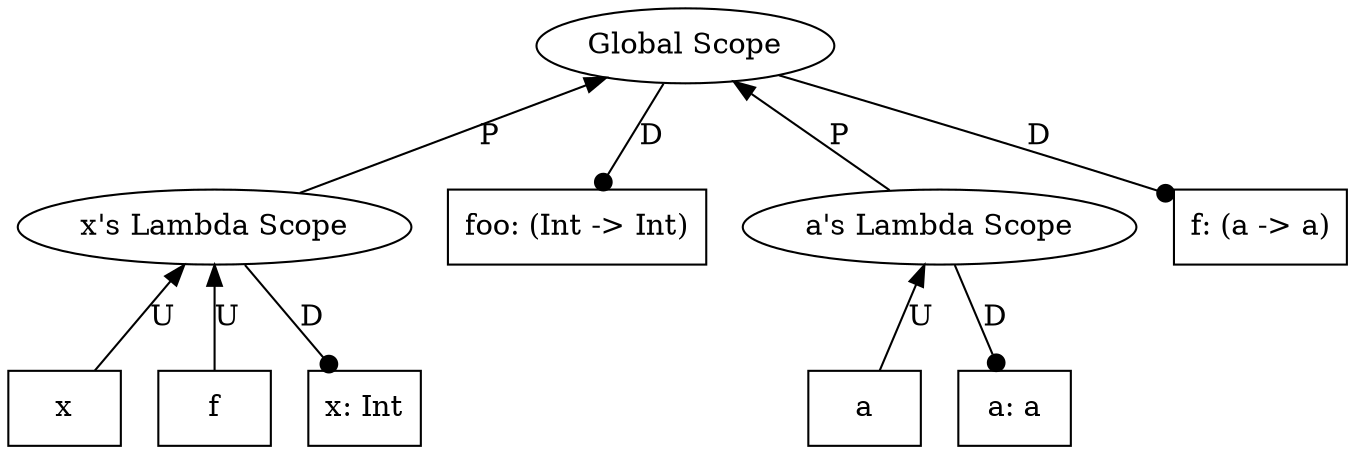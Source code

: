graph {
    9 [label=x,shape=box];
    8 [label=f,shape=box];
    7 [label="x: Int",shape=box];
    6 [label="x's Lambda Scope"
      ,shape=ellipse];
    5 [label="foo: (Int -> Int)"
      ,shape=box];
    4 [label=a,shape=box];
    3 [label="a: a",shape=box];
    2 [label="a's Lambda Scope"
      ,shape=ellipse];
    1 [label="f: (a -> a)"
      ,shape=box];
    0 [label="Global Scope"
      ,shape=ellipse];
    6 -- 9 [label=U,dir=back];
    6 -- 8 [label=U,dir=back];
    6 -- 7 [label=D
           ,dir=forward
           ,arrowhead=dot];
    0 -- 6 [label=P,dir=back];
    0 -- 5 [label=D
           ,dir=forward
           ,arrowhead=dot];
    2 -- 4 [label=U,dir=back];
    2 -- 3 [label=D
           ,dir=forward
           ,arrowhead=dot];
    0 -- 2 [label=P,dir=back];
    0 -- 1 [label=D
           ,dir=forward
           ,arrowhead=dot];
}
